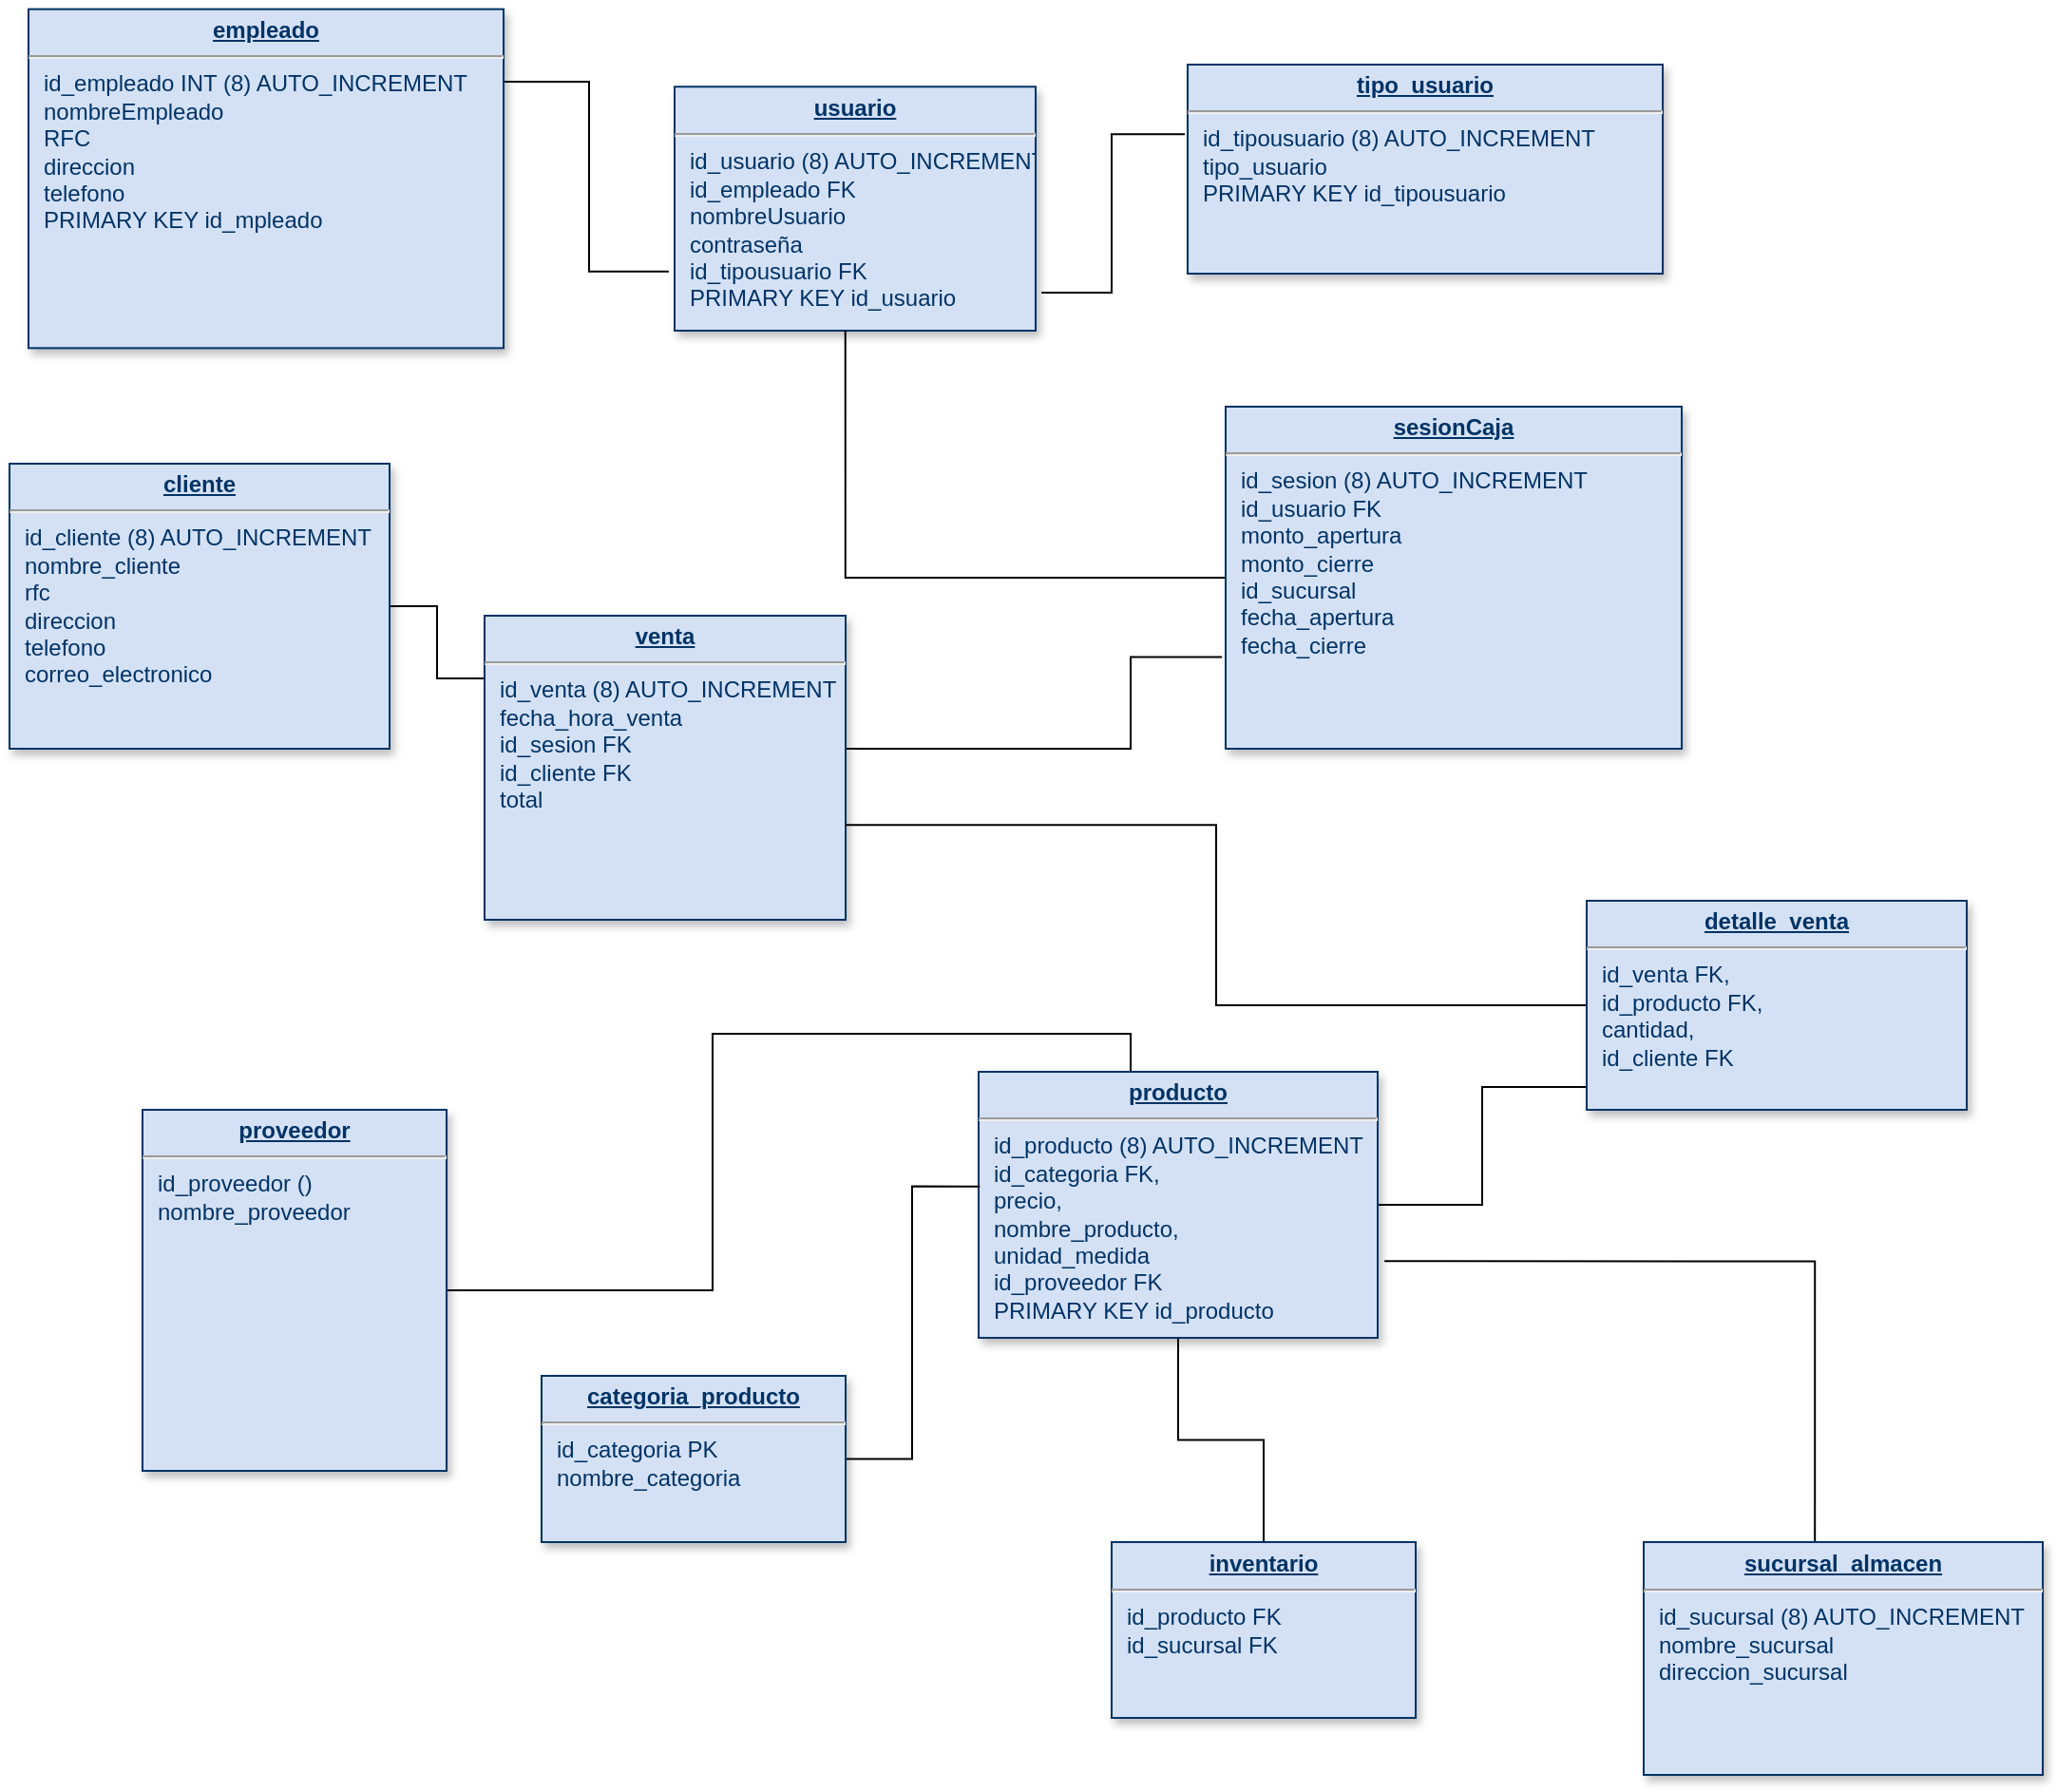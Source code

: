 <mxfile version="20.4.0" type="github">
  <diagram name="Page-1" id="efa7a0a1-bf9b-a30e-e6df-94a7791c09e9">
    <mxGraphModel dx="1108" dy="474" grid="1" gridSize="10" guides="1" tooltips="1" connect="0" arrows="1" fold="1" page="1" pageScale="1" pageWidth="1654" pageHeight="2336" background="none" math="0" shadow="0">
      <root>
        <mxCell id="0" />
        <mxCell id="1" parent="0" />
        <mxCell id="19" value="&lt;p style=&quot;margin: 0px; margin-top: 4px; text-align: center; text-decoration: underline;&quot;&gt;&lt;b&gt;usuario&lt;/b&gt;&lt;/p&gt;&lt;hr&gt;&lt;p style=&quot;margin: 0px; margin-left: 8px;&quot;&gt;id_usuario (8) AUTO_INCREMENT&lt;/p&gt;&lt;p style=&quot;margin: 0px; margin-left: 8px;&quot;&gt;&lt;span style=&quot;&quot;&gt; &lt;/span&gt;id_empleado FK&lt;/p&gt;&lt;p style=&quot;margin: 0px; margin-left: 8px;&quot;&gt;&lt;span style=&quot;&quot;&gt; &lt;/span&gt;nombreUsuario&lt;/p&gt;&lt;p style=&quot;margin: 0px; margin-left: 8px;&quot;&gt;&lt;span style=&quot;&quot;&gt; &lt;/span&gt;contraseña&lt;/p&gt;&lt;p style=&quot;margin: 0px; margin-left: 8px;&quot;&gt;&lt;span style=&quot;&quot;&gt; &lt;/span&gt;id_tipousuario FK&lt;/p&gt;&lt;p style=&quot;margin: 0px; margin-left: 8px;&quot;&gt;&lt;span style=&quot;&quot;&gt; &lt;/span&gt;PRIMARY KEY id_usuario&lt;/p&gt;" style="verticalAlign=top;align=left;overflow=fill;fontSize=12;fontFamily=Helvetica;html=1;strokeColor=#003366;shadow=1;fillColor=#D4E1F5;fontColor=#003366" parent="1" vertex="1">
          <mxGeometry x="390" y="91.64" width="190" height="128.36" as="geometry" />
        </mxCell>
        <mxCell id="hCTTwGrZn952iBCQ3x0V-124" style="edgeStyle=orthogonalEdgeStyle;rounded=0;orthogonalLoop=1;jettySize=auto;html=1;entryX=0;entryY=0.891;entryDx=0;entryDy=0;entryPerimeter=0;startArrow=none;startFill=0;endArrow=none;endFill=0;" parent="1" source="20" target="33" edge="1">
          <mxGeometry relative="1" as="geometry" />
        </mxCell>
        <mxCell id="hCTTwGrZn952iBCQ3x0V-126" style="edgeStyle=orthogonalEdgeStyle;rounded=0;orthogonalLoop=1;jettySize=auto;html=1;startArrow=none;startFill=0;endArrow=none;endFill=0;" parent="1" source="20" target="32" edge="1">
          <mxGeometry relative="1" as="geometry" />
        </mxCell>
        <mxCell id="hCTTwGrZn952iBCQ3x0V-127" style="edgeStyle=orthogonalEdgeStyle;rounded=0;orthogonalLoop=1;jettySize=auto;html=1;startArrow=none;startFill=0;endArrow=none;endFill=0;" parent="1" source="20" target="35" edge="1">
          <mxGeometry relative="1" as="geometry">
            <Array as="points">
              <mxPoint x="630" y="590" />
              <mxPoint x="410" y="590" />
              <mxPoint x="410" y="725" />
            </Array>
          </mxGeometry>
        </mxCell>
        <mxCell id="20" value="&lt;p style=&quot;margin: 0px; margin-top: 4px; text-align: center; text-decoration: underline;&quot;&gt;&lt;b&gt;producto&lt;/b&gt;&lt;/p&gt;&lt;hr&gt;&lt;p style=&quot;margin: 0px; margin-left: 8px;&quot;&gt;id_producto (8) AUTO_INCREMENT&lt;/p&gt;&lt;p style=&quot;margin: 0px; margin-left: 8px;&quot;&gt;&lt;span style=&quot;&quot;&gt; &lt;/span&gt;id_categoria FK,&lt;/p&gt;&lt;p style=&quot;margin: 0px; margin-left: 8px;&quot;&gt;&lt;span style=&quot;&quot;&gt; &lt;/span&gt;precio,&amp;nbsp;&lt;/p&gt;&lt;p style=&quot;margin: 0px; margin-left: 8px;&quot;&gt;&lt;span style=&quot;&quot;&gt; &lt;/span&gt;nombre_producto,&lt;/p&gt;&lt;p style=&quot;margin: 0px; margin-left: 8px;&quot;&gt;&lt;span style=&quot;&quot;&gt; &lt;/span&gt;unidad_medida&lt;/p&gt;&lt;p style=&quot;margin: 0px; margin-left: 8px;&quot;&gt;&lt;span style=&quot;&quot;&gt; &lt;/span&gt;id_proveedor FK&lt;/p&gt;&lt;p style=&quot;margin: 0px; margin-left: 8px;&quot;&gt;PRIMARY KEY id_producto&lt;/p&gt;" style="verticalAlign=top;align=left;overflow=fill;fontSize=12;fontFamily=Helvetica;html=1;strokeColor=#003366;shadow=1;fillColor=#D4E1F5;fontColor=#003366" parent="1" vertex="1">
          <mxGeometry x="550" y="610" width="210" height="140" as="geometry" />
        </mxCell>
        <mxCell id="vmpxGu_DwhzlOmlbzeIq-36" style="edgeStyle=orthogonalEdgeStyle;rounded=0;orthogonalLoop=1;jettySize=auto;html=1;entryX=0.003;entryY=0.431;entryDx=0;entryDy=0;entryPerimeter=0;endArrow=none;endFill=0;" parent="1" source="21" target="20" edge="1">
          <mxGeometry relative="1" as="geometry" />
        </mxCell>
        <mxCell id="21" value="&lt;p style=&quot;margin: 0px; margin-top: 4px; text-align: center; text-decoration: underline;&quot;&gt;&lt;strong&gt;categoria_producto&lt;/strong&gt;&lt;/p&gt;&lt;hr&gt;&lt;p style=&quot;margin: 0px; margin-left: 8px;&quot;&gt;id_categoria PK&lt;/p&gt;&lt;p style=&quot;margin: 0px; margin-left: 8px;&quot;&gt;&lt;span style=&quot;&quot;&gt; &lt;/span&gt;nombre_categoria&lt;/p&gt;" style="verticalAlign=top;align=left;overflow=fill;fontSize=12;fontFamily=Helvetica;html=1;strokeColor=#003366;shadow=1;fillColor=#D4E1F5;fontColor=#003366" parent="1" vertex="1">
          <mxGeometry x="320" y="770" width="160" height="87.5" as="geometry" />
        </mxCell>
        <mxCell id="hCTTwGrZn952iBCQ3x0V-121" style="edgeStyle=orthogonalEdgeStyle;rounded=0;orthogonalLoop=1;jettySize=auto;html=1;entryX=0.473;entryY=1;entryDx=0;entryDy=0;entryPerimeter=0;startArrow=none;startFill=0;endArrow=none;endFill=0;" parent="1" source="22" target="19" edge="1">
          <mxGeometry relative="1" as="geometry" />
        </mxCell>
        <mxCell id="22" value="&lt;p style=&quot;margin: 0px; margin-top: 4px; text-align: center; text-decoration: underline;&quot;&gt;&lt;b&gt;sesionCaja&lt;/b&gt;&lt;/p&gt;&lt;hr&gt;&lt;p style=&quot;margin: 0px; margin-left: 8px;&quot;&gt;id_sesion (8) AUTO_INCREMENT&lt;/p&gt;&lt;p style=&quot;margin: 0px; margin-left: 8px;&quot;&gt;&lt;span style=&quot;&quot;&gt; &lt;/span&gt;id_usuario FK&lt;/p&gt;&lt;p style=&quot;margin: 0px; margin-left: 8px;&quot;&gt;&lt;span style=&quot;&quot;&gt; &lt;/span&gt;monto_apertura&amp;nbsp;&lt;/p&gt;&lt;p style=&quot;margin: 0px; margin-left: 8px;&quot;&gt;&lt;span style=&quot;&quot;&gt; &lt;/span&gt;monto_cierre&lt;/p&gt;&lt;p style=&quot;margin: 0px; margin-left: 8px;&quot;&gt;&lt;span style=&quot;&quot;&gt; &lt;/span&gt;id_sucursal&lt;/p&gt;&lt;p style=&quot;margin: 0px; margin-left: 8px;&quot;&gt;&lt;span style=&quot;&quot;&gt; &lt;/span&gt;fecha_apertura&lt;/p&gt;&lt;p style=&quot;margin: 0px; margin-left: 8px;&quot;&gt;&lt;span style=&quot;&quot;&gt; &lt;/span&gt;fecha_cierre&lt;span style=&quot;&quot;&gt; &lt;/span&gt;&lt;/p&gt;" style="verticalAlign=top;align=left;overflow=fill;fontSize=12;fontFamily=Helvetica;html=1;strokeColor=#003366;shadow=1;fillColor=#D4E1F5;fontColor=#003366" parent="1" vertex="1">
          <mxGeometry x="680" y="260" width="240" height="180" as="geometry" />
        </mxCell>
        <mxCell id="hCTTwGrZn952iBCQ3x0V-119" style="edgeStyle=orthogonalEdgeStyle;rounded=0;orthogonalLoop=1;jettySize=auto;html=1;entryX=1.016;entryY=0.844;entryDx=0;entryDy=0;entryPerimeter=0;exitX=-0.006;exitY=0.333;exitDx=0;exitDy=0;exitPerimeter=0;endArrow=none;endFill=0;" parent="1" source="23" target="19" edge="1">
          <mxGeometry relative="1" as="geometry">
            <mxPoint x="600" y="190" as="targetPoint" />
          </mxGeometry>
        </mxCell>
        <mxCell id="23" value="&lt;p style=&quot;margin: 0px; margin-top: 4px; text-align: center; text-decoration: underline;&quot;&gt;&lt;strong&gt;tipo_usuario&lt;/strong&gt;&lt;/p&gt;&lt;hr&gt;&lt;p style=&quot;margin: 0px; margin-left: 8px;&quot;&gt;id_tipousuario (8) AUTO_INCREMENT&lt;/p&gt;&lt;p style=&quot;margin: 0px; margin-left: 8px;&quot;&gt;&lt;span style=&quot;&quot;&gt; &lt;/span&gt;tipo_usuario&lt;/p&gt;&lt;p style=&quot;margin: 0px; margin-left: 8px;&quot;&gt;&lt;span style=&quot;&quot;&gt; &lt;/span&gt;PRIMARY KEY id_tipousuario&amp;nbsp;&lt;/p&gt;" style="verticalAlign=top;align=left;overflow=fill;fontSize=12;fontFamily=Helvetica;html=1;strokeColor=#003366;shadow=1;fillColor=#D4E1F5;fontColor=#003366" parent="1" vertex="1">
          <mxGeometry x="660" y="80" width="250" height="110" as="geometry" />
        </mxCell>
        <mxCell id="hCTTwGrZn952iBCQ3x0V-123" style="edgeStyle=orthogonalEdgeStyle;rounded=0;orthogonalLoop=1;jettySize=auto;html=1;entryX=0.007;entryY=0.206;entryDx=0;entryDy=0;entryPerimeter=0;startArrow=none;startFill=0;endArrow=none;endFill=0;" parent="1" source="24" target="29" edge="1">
          <mxGeometry relative="1" as="geometry" />
        </mxCell>
        <mxCell id="24" value="&lt;p style=&quot;margin: 0px; margin-top: 4px; text-align: center; text-decoration: underline;&quot;&gt;&lt;b&gt;cliente&lt;/b&gt;&lt;/p&gt;&lt;hr&gt;&lt;p style=&quot;margin: 0px; margin-left: 8px;&quot;&gt;id_cliente (8) AUTO_INCREMENT&lt;/p&gt;&lt;p style=&quot;margin: 0px; margin-left: 8px;&quot;&gt;&lt;span style=&quot;&quot;&gt; &lt;/span&gt;nombre_cliente&lt;/p&gt;&lt;p style=&quot;margin: 0px; margin-left: 8px;&quot;&gt;&lt;span style=&quot;&quot;&gt; &lt;/span&gt;rfc&lt;/p&gt;&lt;p style=&quot;margin: 0px; margin-left: 8px;&quot;&gt;&lt;span style=&quot;&quot;&gt; &lt;/span&gt;direccion&lt;/p&gt;&lt;p style=&quot;margin: 0px; margin-left: 8px;&quot;&gt;&lt;span style=&quot;&quot;&gt; &lt;/span&gt;telefono&lt;/p&gt;&lt;p style=&quot;margin: 0px; margin-left: 8px;&quot;&gt;&lt;span style=&quot;&quot;&gt; &lt;/span&gt;correo_electronico&lt;/p&gt;" style="verticalAlign=top;align=left;overflow=fill;fontSize=12;fontFamily=Helvetica;html=1;strokeColor=#003366;shadow=1;fillColor=#D4E1F5;fontColor=#003366" parent="1" vertex="1">
          <mxGeometry x="40" y="290" width="200" height="150" as="geometry" />
        </mxCell>
        <mxCell id="hCTTwGrZn952iBCQ3x0V-118" style="edgeStyle=orthogonalEdgeStyle;rounded=0;orthogonalLoop=1;jettySize=auto;html=1;entryX=-0.016;entryY=0.758;entryDx=0;entryDy=0;entryPerimeter=0;exitX=0.996;exitY=0.214;exitDx=0;exitDy=0;exitPerimeter=0;endArrow=none;endFill=0;" parent="1" source="25" target="19" edge="1">
          <mxGeometry relative="1" as="geometry" />
        </mxCell>
        <mxCell id="25" value="&lt;p style=&quot;margin: 0px; margin-top: 4px; text-align: center; text-decoration: underline;&quot;&gt;&lt;b&gt;empleado&lt;/b&gt;&lt;/p&gt;&lt;hr&gt;&lt;p style=&quot;margin: 0px; margin-left: 8px;&quot;&gt;id_empleado INT (8) AUTO_INCREMENT&lt;/p&gt;&lt;p style=&quot;margin: 0px; margin-left: 8px;&quot;&gt;&lt;span style=&quot;&quot;&gt; &lt;/span&gt;nombreEmpleado&amp;nbsp;&lt;/p&gt;&lt;p style=&quot;margin: 0px; margin-left: 8px;&quot;&gt;&lt;span style=&quot;&quot;&gt; &lt;/span&gt;RFC&lt;/p&gt;&lt;p style=&quot;margin: 0px; margin-left: 8px;&quot;&gt;&lt;span style=&quot;&quot;&gt; &lt;/span&gt;direccion&lt;/p&gt;&lt;p style=&quot;margin: 0px; margin-left: 8px;&quot;&gt;&lt;span style=&quot;&quot;&gt; &lt;/span&gt;telefono&lt;/p&gt;&lt;p style=&quot;margin: 0px; margin-left: 8px;&quot;&gt;&lt;span style=&quot;&quot;&gt; &lt;/span&gt;PRIMARY KEY id_mpleado&lt;/p&gt;" style="verticalAlign=top;align=left;overflow=fill;fontSize=12;fontFamily=Helvetica;html=1;strokeColor=#003366;shadow=1;fillColor=#D4E1F5;fontColor=#003366" parent="1" vertex="1">
          <mxGeometry x="50" y="50.82" width="250" height="178.36" as="geometry" />
        </mxCell>
        <mxCell id="hCTTwGrZn952iBCQ3x0V-122" style="edgeStyle=orthogonalEdgeStyle;rounded=0;orthogonalLoop=1;jettySize=auto;html=1;startArrow=none;startFill=0;endArrow=none;endFill=0;entryX=-0.008;entryY=0.732;entryDx=0;entryDy=0;entryPerimeter=0;" parent="1" source="29" target="22" edge="1">
          <mxGeometry relative="1" as="geometry">
            <mxPoint x="760" y="450" as="targetPoint" />
            <Array as="points">
              <mxPoint x="630" y="440" />
              <mxPoint x="630" y="392" />
            </Array>
          </mxGeometry>
        </mxCell>
        <mxCell id="29" value="&lt;p style=&quot;margin: 0px; margin-top: 4px; text-align: center; text-decoration: underline;&quot;&gt;&lt;b&gt;venta&lt;/b&gt;&lt;/p&gt;&lt;hr&gt;&lt;p style=&quot;margin: 0px; margin-left: 8px;&quot;&gt;id_venta (8) AUTO_INCREMENT&lt;/p&gt;&lt;p style=&quot;margin: 0px; margin-left: 8px;&quot;&gt;&lt;span style=&quot;&quot;&gt; &lt;/span&gt;fecha_hora_venta&lt;/p&gt;&lt;p style=&quot;margin: 0px; margin-left: 8px;&quot;&gt;&lt;span style=&quot;&quot;&gt; &lt;/span&gt;id_sesion FK&lt;/p&gt;&lt;p style=&quot;margin: 0px; margin-left: 8px;&quot;&gt;id_cliente FK&lt;/p&gt;&lt;p style=&quot;margin: 0px; margin-left: 8px;&quot;&gt;&lt;span style=&quot;&quot;&gt; &lt;/span&gt;total&amp;nbsp;&lt;/p&gt;" style="verticalAlign=top;align=left;overflow=fill;fontSize=12;fontFamily=Helvetica;html=1;strokeColor=#003366;shadow=1;fillColor=#D4E1F5;fontColor=#003366" parent="1" vertex="1">
          <mxGeometry x="290" y="370" width="190" height="160" as="geometry" />
        </mxCell>
        <mxCell id="32" value="&lt;p style=&quot;margin: 0px; margin-top: 4px; text-align: center; text-decoration: underline;&quot;&gt;&lt;b&gt;inventario&lt;/b&gt;&lt;/p&gt;&lt;hr&gt;&lt;p style=&quot;margin: 0px; margin-left: 8px;&quot;&gt;id_producto FK&lt;/p&gt;&lt;p style=&quot;margin: 0px; margin-left: 8px;&quot;&gt;id_sucursal FK&lt;/p&gt;" style="verticalAlign=top;align=left;overflow=fill;fontSize=12;fontFamily=Helvetica;html=1;strokeColor=#003366;shadow=1;fillColor=#D4E1F5;fontColor=#003366" parent="1" vertex="1">
          <mxGeometry x="620" y="857.5" width="160" height="92.5" as="geometry" />
        </mxCell>
        <mxCell id="vmpxGu_DwhzlOmlbzeIq-35" style="edgeStyle=orthogonalEdgeStyle;rounded=0;orthogonalLoop=1;jettySize=auto;html=1;entryX=1;entryY=0.688;entryDx=0;entryDy=0;entryPerimeter=0;endArrow=none;endFill=0;" parent="1" source="33" target="29" edge="1">
          <mxGeometry relative="1" as="geometry" />
        </mxCell>
        <mxCell id="33" value="&lt;p style=&quot;margin: 0px; margin-top: 4px; text-align: center; text-decoration: underline;&quot;&gt;&lt;strong&gt;detalle_venta&lt;/strong&gt;&lt;/p&gt;&lt;hr&gt;&lt;p style=&quot;margin: 0px; margin-left: 8px;&quot;&gt;id_venta FK,&lt;/p&gt;&lt;p style=&quot;margin: 0px; margin-left: 8px;&quot;&gt;&lt;span style=&quot;&quot;&gt; &lt;/span&gt;id_producto FK,&lt;/p&gt;&lt;p style=&quot;margin: 0px; margin-left: 8px;&quot;&gt;&lt;span style=&quot;&quot;&gt; &lt;/span&gt;cantidad,&lt;/p&gt;&lt;p style=&quot;margin: 0px; margin-left: 8px;&quot;&gt;&lt;span style=&quot;&quot;&gt; &lt;/span&gt;id_cliente FK&lt;/p&gt;" style="verticalAlign=top;align=left;overflow=fill;fontSize=12;fontFamily=Helvetica;html=1;strokeColor=#003366;shadow=1;fillColor=#D4E1F5;fontColor=#003366" parent="1" vertex="1">
          <mxGeometry x="870" y="520" width="200" height="110" as="geometry" />
        </mxCell>
        <mxCell id="hCTTwGrZn952iBCQ3x0V-125" style="edgeStyle=orthogonalEdgeStyle;rounded=0;orthogonalLoop=1;jettySize=auto;html=1;entryX=1.017;entryY=0.712;entryDx=0;entryDy=0;entryPerimeter=0;startArrow=none;startFill=0;endArrow=none;endFill=0;exitX=0.429;exitY=0.028;exitDx=0;exitDy=0;exitPerimeter=0;" parent="1" source="34" target="20" edge="1">
          <mxGeometry relative="1" as="geometry">
            <Array as="points">
              <mxPoint x="990" y="710" />
            </Array>
          </mxGeometry>
        </mxCell>
        <mxCell id="34" value="&lt;p style=&quot;margin: 4px 0px 0px; text-decoration: underline; text-align: center;&quot;&gt;&lt;strong&gt;sucursal_almacen&lt;/strong&gt;&lt;/p&gt;&lt;hr&gt;&lt;p style=&quot;margin: 0px ; margin-left: 8px&quot;&gt;id_sucursal (8) AUTO_INCREMENT&lt;/p&gt;&lt;p style=&quot;margin: 0px ; margin-left: 8px&quot;&gt;&lt;span style=&quot;&quot;&gt; &lt;/span&gt;nombre_sucursal&lt;/p&gt;&lt;p style=&quot;margin: 0px ; margin-left: 8px&quot;&gt;&lt;span style=&quot;&quot;&gt; &lt;/span&gt;direccion_sucursal&lt;/p&gt;&lt;p style=&quot;margin: 0px ; margin-left: 8px&quot;&gt;&lt;br&gt;&lt;/p&gt;" style="verticalAlign=top;align=left;overflow=fill;fontSize=12;fontFamily=Helvetica;html=1;strokeColor=#003366;shadow=1;fillColor=#D4E1F5;fontColor=#003366" parent="1" vertex="1">
          <mxGeometry x="900" y="857.5" width="210" height="122.5" as="geometry" />
        </mxCell>
        <mxCell id="35" value="&lt;p style=&quot;margin: 0px; margin-top: 4px; text-align: center; text-decoration: underline;&quot;&gt;&lt;b&gt;proveedor&lt;/b&gt;&lt;/p&gt;&lt;hr&gt;&lt;p style=&quot;margin: 0px; margin-left: 8px;&quot;&gt;id_proveedor ()&lt;/p&gt;&lt;p style=&quot;margin: 0px; margin-left: 8px;&quot;&gt;&lt;span style=&quot;&quot;&gt; &lt;/span&gt;nombre_proveedor&lt;/p&gt;" style="verticalAlign=top;align=left;overflow=fill;fontSize=12;fontFamily=Helvetica;html=1;strokeColor=#003366;shadow=1;fillColor=#D4E1F5;fontColor=#003366" parent="1" vertex="1">
          <mxGeometry x="110" y="630.0" width="160" height="190" as="geometry" />
        </mxCell>
      </root>
    </mxGraphModel>
  </diagram>
</mxfile>
